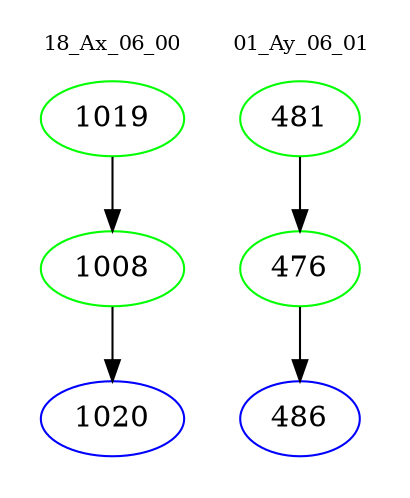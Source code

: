 digraph{
subgraph cluster_0 {
color = white
label = "18_Ax_06_00";
fontsize=10;
T0_1019 [label="1019", color="green"]
T0_1019 -> T0_1008 [color="black"]
T0_1008 [label="1008", color="green"]
T0_1008 -> T0_1020 [color="black"]
T0_1020 [label="1020", color="blue"]
}
subgraph cluster_1 {
color = white
label = "01_Ay_06_01";
fontsize=10;
T1_481 [label="481", color="green"]
T1_481 -> T1_476 [color="black"]
T1_476 [label="476", color="green"]
T1_476 -> T1_486 [color="black"]
T1_486 [label="486", color="blue"]
}
}
